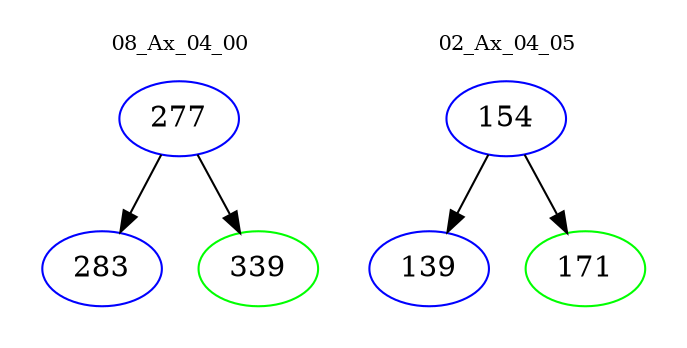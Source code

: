 digraph{
subgraph cluster_0 {
color = white
label = "08_Ax_04_00";
fontsize=10;
T0_277 [label="277", color="blue"]
T0_277 -> T0_283 [color="black"]
T0_283 [label="283", color="blue"]
T0_277 -> T0_339 [color="black"]
T0_339 [label="339", color="green"]
}
subgraph cluster_1 {
color = white
label = "02_Ax_04_05";
fontsize=10;
T1_154 [label="154", color="blue"]
T1_154 -> T1_139 [color="black"]
T1_139 [label="139", color="blue"]
T1_154 -> T1_171 [color="black"]
T1_171 [label="171", color="green"]
}
}
